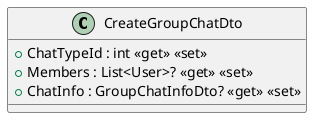 @startuml
class CreateGroupChatDto {
    + ChatTypeId : int <<get>> <<set>>
    + Members : List<User>? <<get>> <<set>>
    + ChatInfo : GroupChatInfoDto? <<get>> <<set>>
}
@enduml
